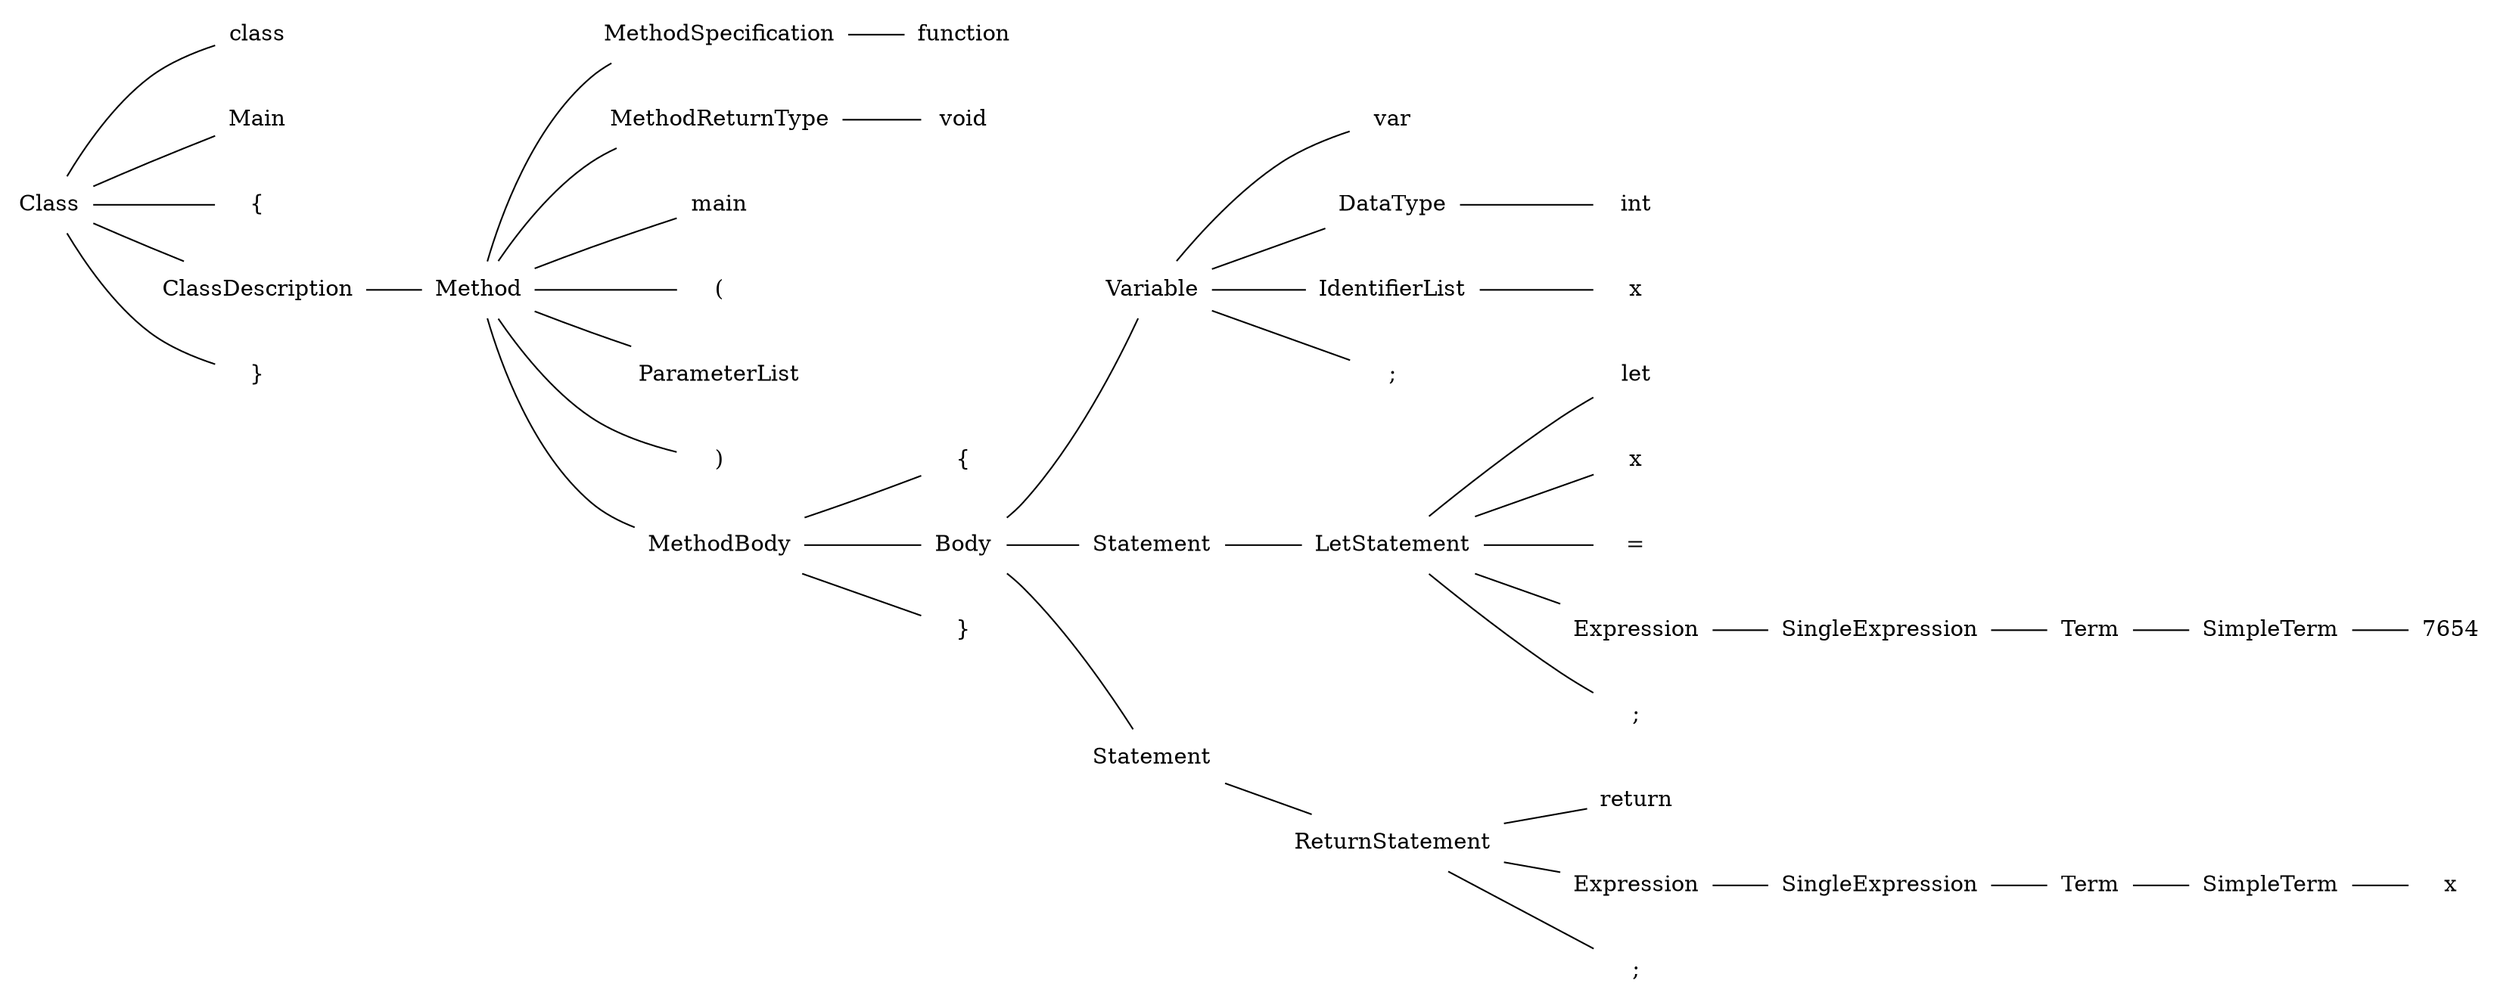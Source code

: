 digraph ClassList {
 rankdir = LR;
 layout  = dot;
   node1367375137568 [shape=none, label ="Class"]
   node1367375158496[shape=none, label ="class"]
   node1367375137568->node1367375158496[arrowhead=none]
   node1367375158928[shape=none, label ="Main"]
   node1367375137568->node1367375158928[arrowhead=none]
   node1367375159360[shape=none, label ="{"]
   node1367375137568->node1367375159360[arrowhead=none]
   node1367375159792[shape=none, label ="ClassDescription"]
     node1367375159792 [shape=none, label ="ClassDescription"]
     node1367375160224[shape=none, label ="Method"]
       node1367375160224 [shape=none, label ="Method"]
       node1367375160656[shape=none, label ="MethodSpecification"]
         node1367375160656 [shape=none, label ="MethodSpecification"]
         node1367375161088[shape=none, label ="function"]
         node1367375160656->node1367375161088[arrowhead=none]

       node1367375160224->node1367375160656[arrowhead=none]
       node1367375161520[shape=none, label ="MethodReturnType"]
         node1367375161520 [shape=none, label ="MethodReturnType"]
         node1367375161952[shape=none, label ="void"]
         node1367375161520->node1367375161952[arrowhead=none]

       node1367375160224->node1367375161520[arrowhead=none]
       node1367375183168[shape=none, label ="main"]
       node1367375160224->node1367375183168[arrowhead=none]
       node1367375183808[shape=none, label ="("]
       node1367375160224->node1367375183808[arrowhead=none]
       node1367375184240[shape=none, label ="ParameterList"]
         node1367375184240 [shape=none, label ="ParameterList"]

       node1367375160224->node1367375184240[arrowhead=none]
       node1367375184672[shape=none, label =")"]
       node1367375160224->node1367375184672[arrowhead=none]
       node1367375185104[shape=none, label ="MethodBody"]
         node1367375185104 [shape=none, label ="MethodBody"]
         node1367375188736[shape=none, label ="{"]
         node1367375185104->node1367375188736[arrowhead=none]
         node1367375187536[shape=none, label ="Body"]
           node1367375187536 [shape=none, label ="Body"]
           node1367375186096[shape=none, label ="Variable"]
             node1367375186096 [shape=none, label ="Variable"]
             node1367375188496[shape=none, label ="var"]
             node1367375186096->node1367375188496[arrowhead=none]
             node1367375185616[shape=none, label ="DataType"]
               node1367375185616 [shape=none, label ="DataType"]
               node1367375188976[shape=none, label ="int"]
               node1367375185616->node1367375188976[arrowhead=none]

             node1367375186096->node1367375185616[arrowhead=none]
             node1367375187056[shape=none, label ="IdentifierList"]
               node1367375187056 [shape=none, label ="IdentifierList"]
               node1367375186336[shape=none, label ="x"]
               node1367375187056->node1367375186336[arrowhead=none]

             node1367375186096->node1367375187056[arrowhead=none]
             node1367375187776[shape=none, label =";"]
             node1367375186096->node1367375187776[arrowhead=none]

           node1367375187536->node1367375186096[arrowhead=none]
           node1367375188256[shape=none, label ="Statement"]
             node1367375188256 [shape=none, label ="Statement"]
             node1367375185856[shape=none, label ="LetStatement"]
               node1367375185856 [shape=none, label ="LetStatement"]
               node1367375189216[shape=none, label ="let"]
               node1367375185856->node1367375189216[arrowhead=none]
               node1367375186576[shape=none, label ="x"]
               node1367375185856->node1367375186576[arrowhead=none]
               node1367375186816[shape=none, label ="="]
               node1367375185856->node1367375186816[arrowhead=none]
               node1367375187296[shape=none, label ="Expression"]
                 node1367375187296 [shape=none, label ="Expression"]
                 node1367375188016[shape=none, label ="SingleExpression"]
                   node1367375188016 [shape=none, label ="SingleExpression"]
                   node1367375213792[shape=none, label ="Term"]
                     node1367375213792 [shape=none, label ="Term"]
                     node1367375211152[shape=none, label ="SimpleTerm"]
                       node1367375211152 [shape=none, label ="SimpleTerm"]
                       node1367375214272[shape=none, label ="7654"]
                       node1367375211152->node1367375214272[arrowhead=none]

                     node1367375213792->node1367375211152[arrowhead=none]

                   node1367375188016->node1367375213792[arrowhead=none]

                 node1367375187296->node1367375188016[arrowhead=none]

               node1367375185856->node1367375187296[arrowhead=none]
               node1367375212352[shape=none, label =";"]
               node1367375185856->node1367375212352[arrowhead=none]

             node1367375188256->node1367375185856[arrowhead=none]

           node1367375187536->node1367375188256[arrowhead=none]
           node1367375215472[shape=none, label ="Statement"]
             node1367375215472 [shape=none, label ="Statement"]
             node1367375210912[shape=none, label ="ReturnStatement"]
               node1367375210912 [shape=none, label ="ReturnStatement"]
               node1367375208032[shape=none, label ="return"]
               node1367375210912->node1367375208032[arrowhead=none]
               node1367375214752[shape=none, label ="Expression"]
                 node1367375214752 [shape=none, label ="Expression"]
                 node1367375209232[shape=none, label ="SingleExpression"]
                   node1367375209232 [shape=none, label ="SingleExpression"]
                   node1367375211392[shape=none, label ="Term"]
                     node1367375211392 [shape=none, label ="Term"]
                     node1367375208272[shape=none, label ="SimpleTerm"]
                       node1367375208272 [shape=none, label ="SimpleTerm"]
                       node1367375214512[shape=none, label ="x"]
                       node1367375208272->node1367375214512[arrowhead=none]

                     node1367375211392->node1367375208272[arrowhead=none]

                   node1367375209232->node1367375211392[arrowhead=none]

                 node1367375214752->node1367375209232[arrowhead=none]

               node1367375210912->node1367375214752[arrowhead=none]
               node1367375215712[shape=none, label =";"]
               node1367375210912->node1367375215712[arrowhead=none]

             node1367375215472->node1367375210912[arrowhead=none]

           node1367375187536->node1367375215472[arrowhead=none]

         node1367375185104->node1367375187536[arrowhead=none]
         node1367375214032[shape=none, label ="}"]
         node1367375185104->node1367375214032[arrowhead=none]

       node1367375160224->node1367375185104[arrowhead=none]

     node1367375159792->node1367375160224[arrowhead=none]

   node1367375137568->node1367375159792[arrowhead=none]
   node1367375214992[shape=none, label ="}"]
   node1367375137568->node1367375214992[arrowhead=none]

}
